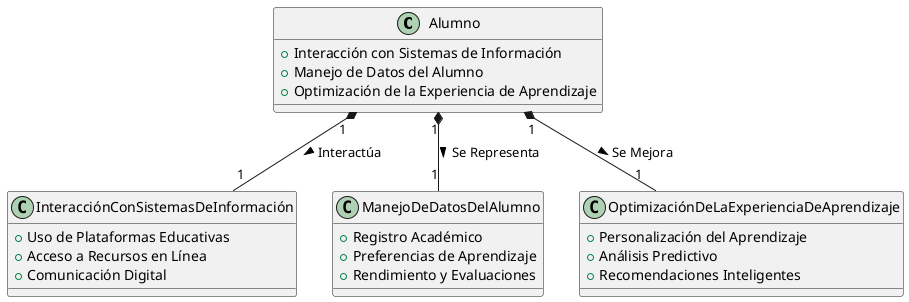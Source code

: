 @startuml
class Alumno {
    +Interacción con Sistemas de Información
    +Manejo de Datos del Alumno
    +Optimización de la Experiencia de Aprendizaje
}

class InteracciónConSistemasDeInformación {
    +Uso de Plataformas Educativas
    +Acceso a Recursos en Línea
    +Comunicación Digital
}

class ManejoDeDatosDelAlumno {
    +Registro Académico
    +Preferencias de Aprendizaje
    +Rendimiento y Evaluaciones
}

class OptimizaciónDeLaExperienciaDeAprendizaje {
    +Personalización del Aprendizaje
    +Análisis Predictivo
    +Recomendaciones Inteligentes
}

Alumno "1" *-- "1" InteracciónConSistemasDeInformación : Interactúa >
Alumno "1" *-- "1" ManejoDeDatosDelAlumno : Se Representa >
Alumno "1" *-- "1" OptimizaciónDeLaExperienciaDeAprendizaje : Se Mejora >

@enduml
